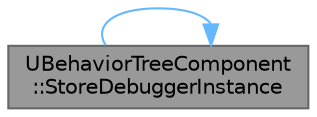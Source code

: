 digraph "UBehaviorTreeComponent::StoreDebuggerInstance"
{
 // INTERACTIVE_SVG=YES
 // LATEX_PDF_SIZE
  bgcolor="transparent";
  edge [fontname=Helvetica,fontsize=10,labelfontname=Helvetica,labelfontsize=10];
  node [fontname=Helvetica,fontsize=10,shape=box,height=0.2,width=0.4];
  rankdir="LR";
  Node1 [id="Node000001",label="UBehaviorTreeComponent\l::StoreDebuggerInstance",height=0.2,width=0.4,color="gray40", fillcolor="grey60", style="filled", fontcolor="black",tooltip="make a snapshot for debugger from given subtree instance"];
  Node1 -> Node1 [id="edge1_Node000001_Node000001",color="steelblue1",style="solid",tooltip=" "];
}
